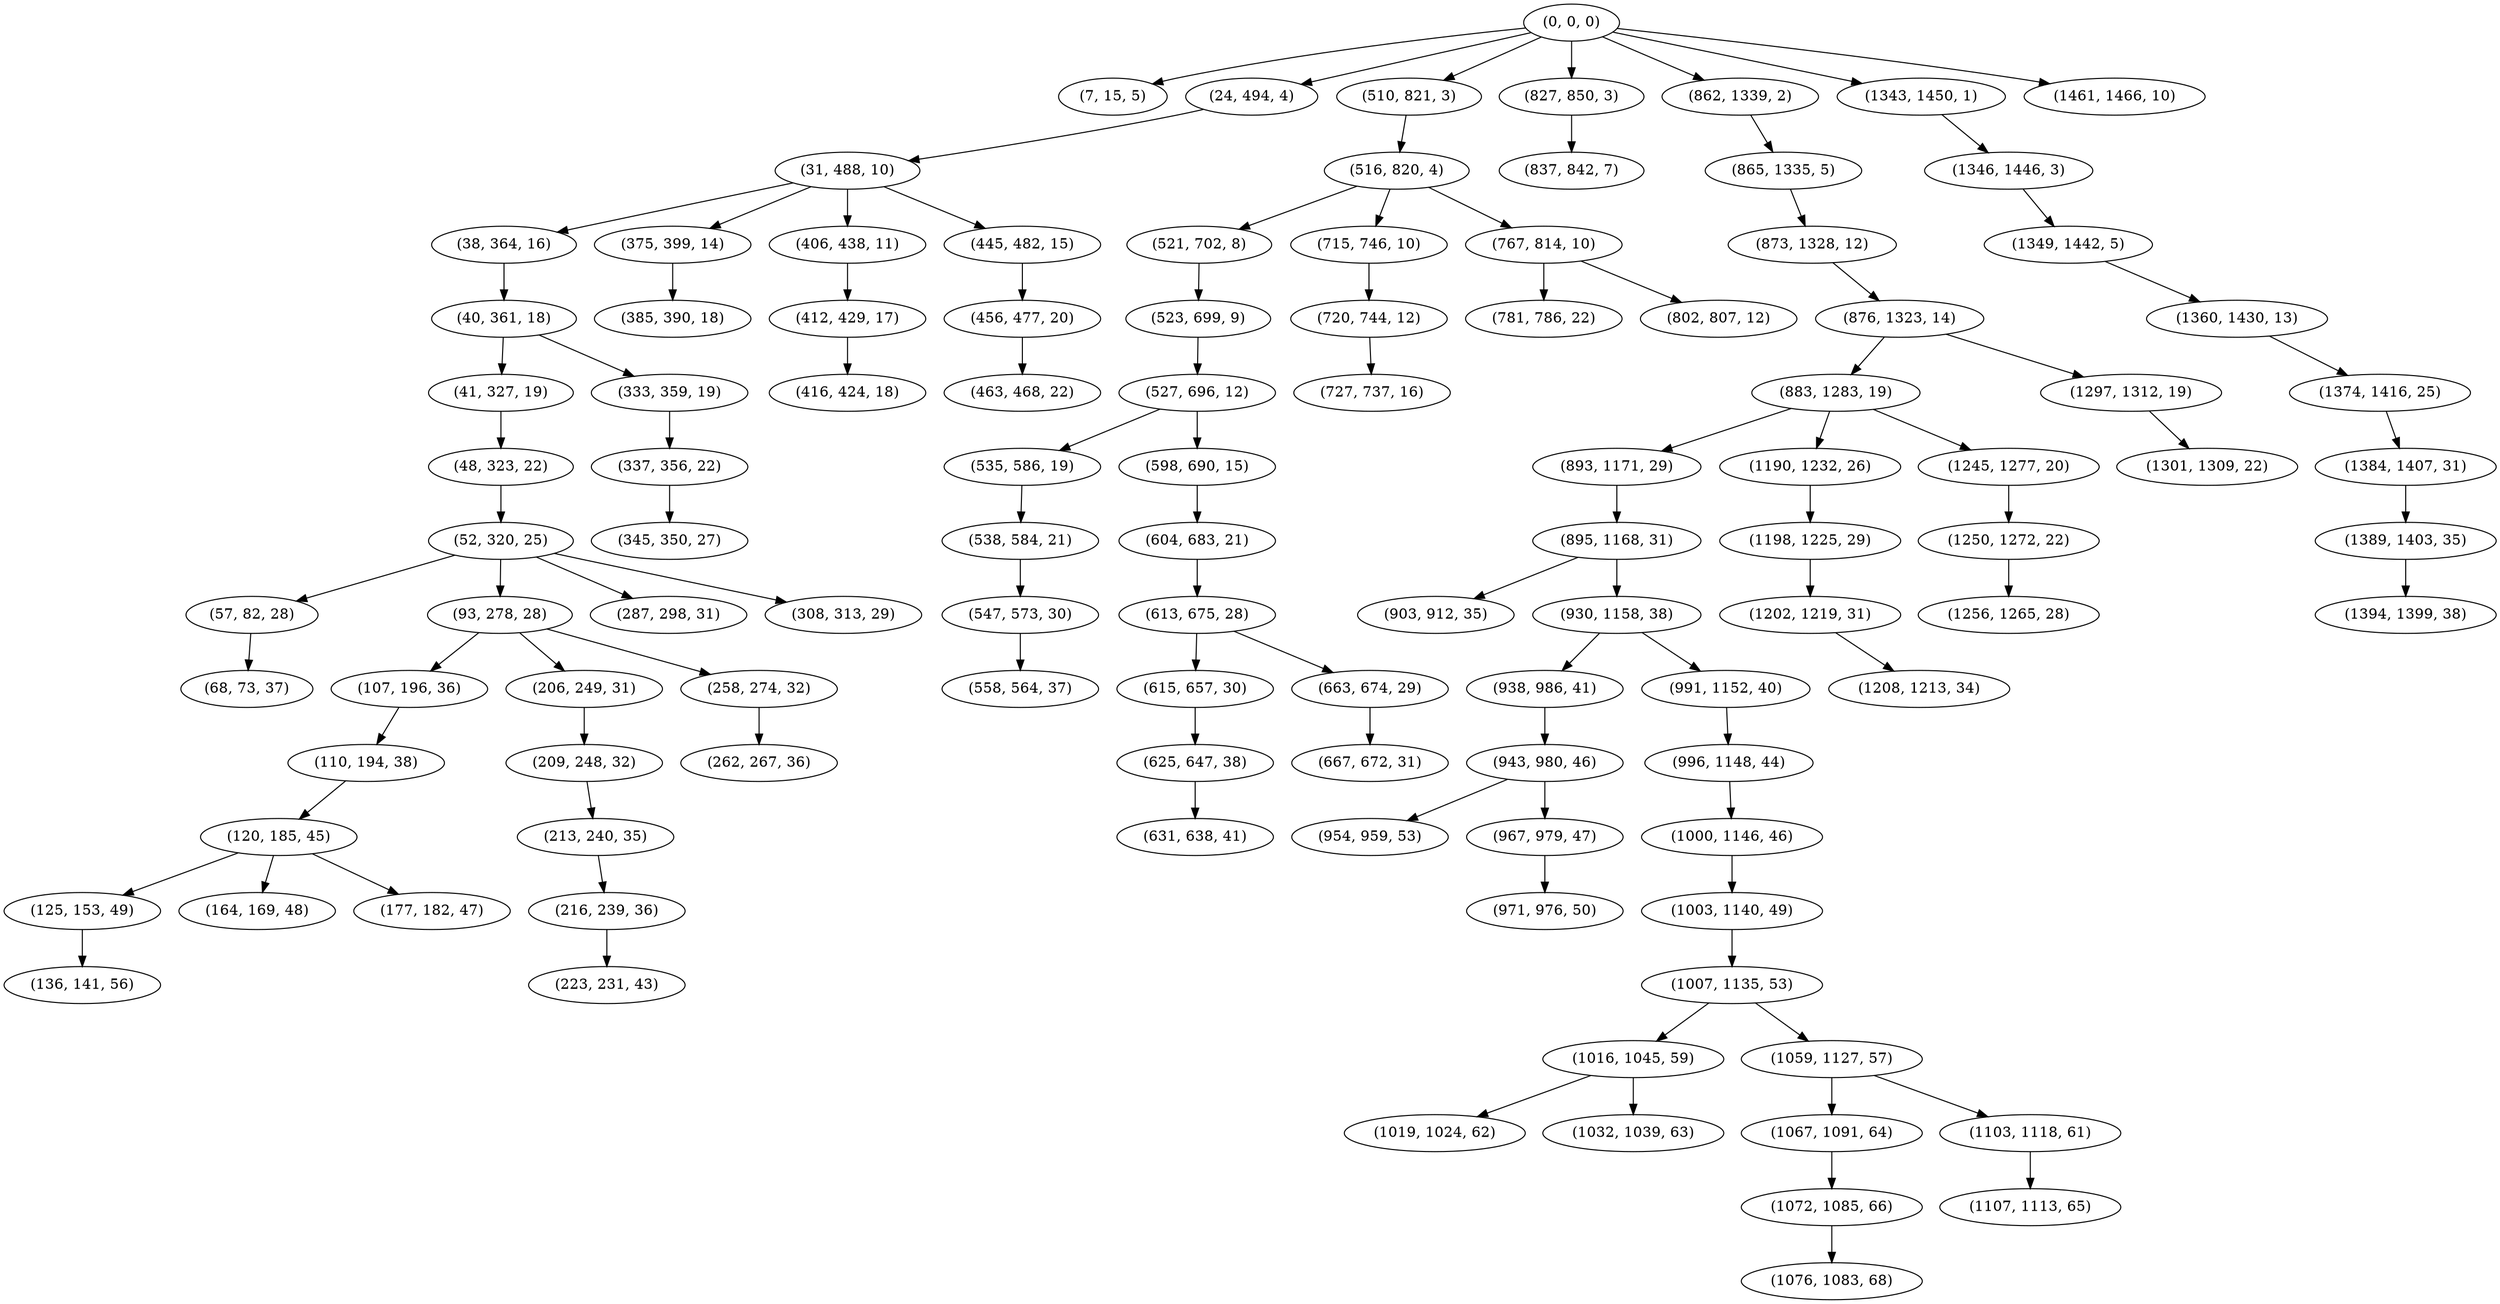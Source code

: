 digraph tree {
    "(0, 0, 0)";
    "(7, 15, 5)";
    "(24, 494, 4)";
    "(31, 488, 10)";
    "(38, 364, 16)";
    "(40, 361, 18)";
    "(41, 327, 19)";
    "(48, 323, 22)";
    "(52, 320, 25)";
    "(57, 82, 28)";
    "(68, 73, 37)";
    "(93, 278, 28)";
    "(107, 196, 36)";
    "(110, 194, 38)";
    "(120, 185, 45)";
    "(125, 153, 49)";
    "(136, 141, 56)";
    "(164, 169, 48)";
    "(177, 182, 47)";
    "(206, 249, 31)";
    "(209, 248, 32)";
    "(213, 240, 35)";
    "(216, 239, 36)";
    "(223, 231, 43)";
    "(258, 274, 32)";
    "(262, 267, 36)";
    "(287, 298, 31)";
    "(308, 313, 29)";
    "(333, 359, 19)";
    "(337, 356, 22)";
    "(345, 350, 27)";
    "(375, 399, 14)";
    "(385, 390, 18)";
    "(406, 438, 11)";
    "(412, 429, 17)";
    "(416, 424, 18)";
    "(445, 482, 15)";
    "(456, 477, 20)";
    "(463, 468, 22)";
    "(510, 821, 3)";
    "(516, 820, 4)";
    "(521, 702, 8)";
    "(523, 699, 9)";
    "(527, 696, 12)";
    "(535, 586, 19)";
    "(538, 584, 21)";
    "(547, 573, 30)";
    "(558, 564, 37)";
    "(598, 690, 15)";
    "(604, 683, 21)";
    "(613, 675, 28)";
    "(615, 657, 30)";
    "(625, 647, 38)";
    "(631, 638, 41)";
    "(663, 674, 29)";
    "(667, 672, 31)";
    "(715, 746, 10)";
    "(720, 744, 12)";
    "(727, 737, 16)";
    "(767, 814, 10)";
    "(781, 786, 22)";
    "(802, 807, 12)";
    "(827, 850, 3)";
    "(837, 842, 7)";
    "(862, 1339, 2)";
    "(865, 1335, 5)";
    "(873, 1328, 12)";
    "(876, 1323, 14)";
    "(883, 1283, 19)";
    "(893, 1171, 29)";
    "(895, 1168, 31)";
    "(903, 912, 35)";
    "(930, 1158, 38)";
    "(938, 986, 41)";
    "(943, 980, 46)";
    "(954, 959, 53)";
    "(967, 979, 47)";
    "(971, 976, 50)";
    "(991, 1152, 40)";
    "(996, 1148, 44)";
    "(1000, 1146, 46)";
    "(1003, 1140, 49)";
    "(1007, 1135, 53)";
    "(1016, 1045, 59)";
    "(1019, 1024, 62)";
    "(1032, 1039, 63)";
    "(1059, 1127, 57)";
    "(1067, 1091, 64)";
    "(1072, 1085, 66)";
    "(1076, 1083, 68)";
    "(1103, 1118, 61)";
    "(1107, 1113, 65)";
    "(1190, 1232, 26)";
    "(1198, 1225, 29)";
    "(1202, 1219, 31)";
    "(1208, 1213, 34)";
    "(1245, 1277, 20)";
    "(1250, 1272, 22)";
    "(1256, 1265, 28)";
    "(1297, 1312, 19)";
    "(1301, 1309, 22)";
    "(1343, 1450, 1)";
    "(1346, 1446, 3)";
    "(1349, 1442, 5)";
    "(1360, 1430, 13)";
    "(1374, 1416, 25)";
    "(1384, 1407, 31)";
    "(1389, 1403, 35)";
    "(1394, 1399, 38)";
    "(1461, 1466, 10)";
    "(0, 0, 0)" -> "(7, 15, 5)";
    "(0, 0, 0)" -> "(24, 494, 4)";
    "(0, 0, 0)" -> "(510, 821, 3)";
    "(0, 0, 0)" -> "(827, 850, 3)";
    "(0, 0, 0)" -> "(862, 1339, 2)";
    "(0, 0, 0)" -> "(1343, 1450, 1)";
    "(0, 0, 0)" -> "(1461, 1466, 10)";
    "(24, 494, 4)" -> "(31, 488, 10)";
    "(31, 488, 10)" -> "(38, 364, 16)";
    "(31, 488, 10)" -> "(375, 399, 14)";
    "(31, 488, 10)" -> "(406, 438, 11)";
    "(31, 488, 10)" -> "(445, 482, 15)";
    "(38, 364, 16)" -> "(40, 361, 18)";
    "(40, 361, 18)" -> "(41, 327, 19)";
    "(40, 361, 18)" -> "(333, 359, 19)";
    "(41, 327, 19)" -> "(48, 323, 22)";
    "(48, 323, 22)" -> "(52, 320, 25)";
    "(52, 320, 25)" -> "(57, 82, 28)";
    "(52, 320, 25)" -> "(93, 278, 28)";
    "(52, 320, 25)" -> "(287, 298, 31)";
    "(52, 320, 25)" -> "(308, 313, 29)";
    "(57, 82, 28)" -> "(68, 73, 37)";
    "(93, 278, 28)" -> "(107, 196, 36)";
    "(93, 278, 28)" -> "(206, 249, 31)";
    "(93, 278, 28)" -> "(258, 274, 32)";
    "(107, 196, 36)" -> "(110, 194, 38)";
    "(110, 194, 38)" -> "(120, 185, 45)";
    "(120, 185, 45)" -> "(125, 153, 49)";
    "(120, 185, 45)" -> "(164, 169, 48)";
    "(120, 185, 45)" -> "(177, 182, 47)";
    "(125, 153, 49)" -> "(136, 141, 56)";
    "(206, 249, 31)" -> "(209, 248, 32)";
    "(209, 248, 32)" -> "(213, 240, 35)";
    "(213, 240, 35)" -> "(216, 239, 36)";
    "(216, 239, 36)" -> "(223, 231, 43)";
    "(258, 274, 32)" -> "(262, 267, 36)";
    "(333, 359, 19)" -> "(337, 356, 22)";
    "(337, 356, 22)" -> "(345, 350, 27)";
    "(375, 399, 14)" -> "(385, 390, 18)";
    "(406, 438, 11)" -> "(412, 429, 17)";
    "(412, 429, 17)" -> "(416, 424, 18)";
    "(445, 482, 15)" -> "(456, 477, 20)";
    "(456, 477, 20)" -> "(463, 468, 22)";
    "(510, 821, 3)" -> "(516, 820, 4)";
    "(516, 820, 4)" -> "(521, 702, 8)";
    "(516, 820, 4)" -> "(715, 746, 10)";
    "(516, 820, 4)" -> "(767, 814, 10)";
    "(521, 702, 8)" -> "(523, 699, 9)";
    "(523, 699, 9)" -> "(527, 696, 12)";
    "(527, 696, 12)" -> "(535, 586, 19)";
    "(527, 696, 12)" -> "(598, 690, 15)";
    "(535, 586, 19)" -> "(538, 584, 21)";
    "(538, 584, 21)" -> "(547, 573, 30)";
    "(547, 573, 30)" -> "(558, 564, 37)";
    "(598, 690, 15)" -> "(604, 683, 21)";
    "(604, 683, 21)" -> "(613, 675, 28)";
    "(613, 675, 28)" -> "(615, 657, 30)";
    "(613, 675, 28)" -> "(663, 674, 29)";
    "(615, 657, 30)" -> "(625, 647, 38)";
    "(625, 647, 38)" -> "(631, 638, 41)";
    "(663, 674, 29)" -> "(667, 672, 31)";
    "(715, 746, 10)" -> "(720, 744, 12)";
    "(720, 744, 12)" -> "(727, 737, 16)";
    "(767, 814, 10)" -> "(781, 786, 22)";
    "(767, 814, 10)" -> "(802, 807, 12)";
    "(827, 850, 3)" -> "(837, 842, 7)";
    "(862, 1339, 2)" -> "(865, 1335, 5)";
    "(865, 1335, 5)" -> "(873, 1328, 12)";
    "(873, 1328, 12)" -> "(876, 1323, 14)";
    "(876, 1323, 14)" -> "(883, 1283, 19)";
    "(876, 1323, 14)" -> "(1297, 1312, 19)";
    "(883, 1283, 19)" -> "(893, 1171, 29)";
    "(883, 1283, 19)" -> "(1190, 1232, 26)";
    "(883, 1283, 19)" -> "(1245, 1277, 20)";
    "(893, 1171, 29)" -> "(895, 1168, 31)";
    "(895, 1168, 31)" -> "(903, 912, 35)";
    "(895, 1168, 31)" -> "(930, 1158, 38)";
    "(930, 1158, 38)" -> "(938, 986, 41)";
    "(930, 1158, 38)" -> "(991, 1152, 40)";
    "(938, 986, 41)" -> "(943, 980, 46)";
    "(943, 980, 46)" -> "(954, 959, 53)";
    "(943, 980, 46)" -> "(967, 979, 47)";
    "(967, 979, 47)" -> "(971, 976, 50)";
    "(991, 1152, 40)" -> "(996, 1148, 44)";
    "(996, 1148, 44)" -> "(1000, 1146, 46)";
    "(1000, 1146, 46)" -> "(1003, 1140, 49)";
    "(1003, 1140, 49)" -> "(1007, 1135, 53)";
    "(1007, 1135, 53)" -> "(1016, 1045, 59)";
    "(1007, 1135, 53)" -> "(1059, 1127, 57)";
    "(1016, 1045, 59)" -> "(1019, 1024, 62)";
    "(1016, 1045, 59)" -> "(1032, 1039, 63)";
    "(1059, 1127, 57)" -> "(1067, 1091, 64)";
    "(1059, 1127, 57)" -> "(1103, 1118, 61)";
    "(1067, 1091, 64)" -> "(1072, 1085, 66)";
    "(1072, 1085, 66)" -> "(1076, 1083, 68)";
    "(1103, 1118, 61)" -> "(1107, 1113, 65)";
    "(1190, 1232, 26)" -> "(1198, 1225, 29)";
    "(1198, 1225, 29)" -> "(1202, 1219, 31)";
    "(1202, 1219, 31)" -> "(1208, 1213, 34)";
    "(1245, 1277, 20)" -> "(1250, 1272, 22)";
    "(1250, 1272, 22)" -> "(1256, 1265, 28)";
    "(1297, 1312, 19)" -> "(1301, 1309, 22)";
    "(1343, 1450, 1)" -> "(1346, 1446, 3)";
    "(1346, 1446, 3)" -> "(1349, 1442, 5)";
    "(1349, 1442, 5)" -> "(1360, 1430, 13)";
    "(1360, 1430, 13)" -> "(1374, 1416, 25)";
    "(1374, 1416, 25)" -> "(1384, 1407, 31)";
    "(1384, 1407, 31)" -> "(1389, 1403, 35)";
    "(1389, 1403, 35)" -> "(1394, 1399, 38)";
}
